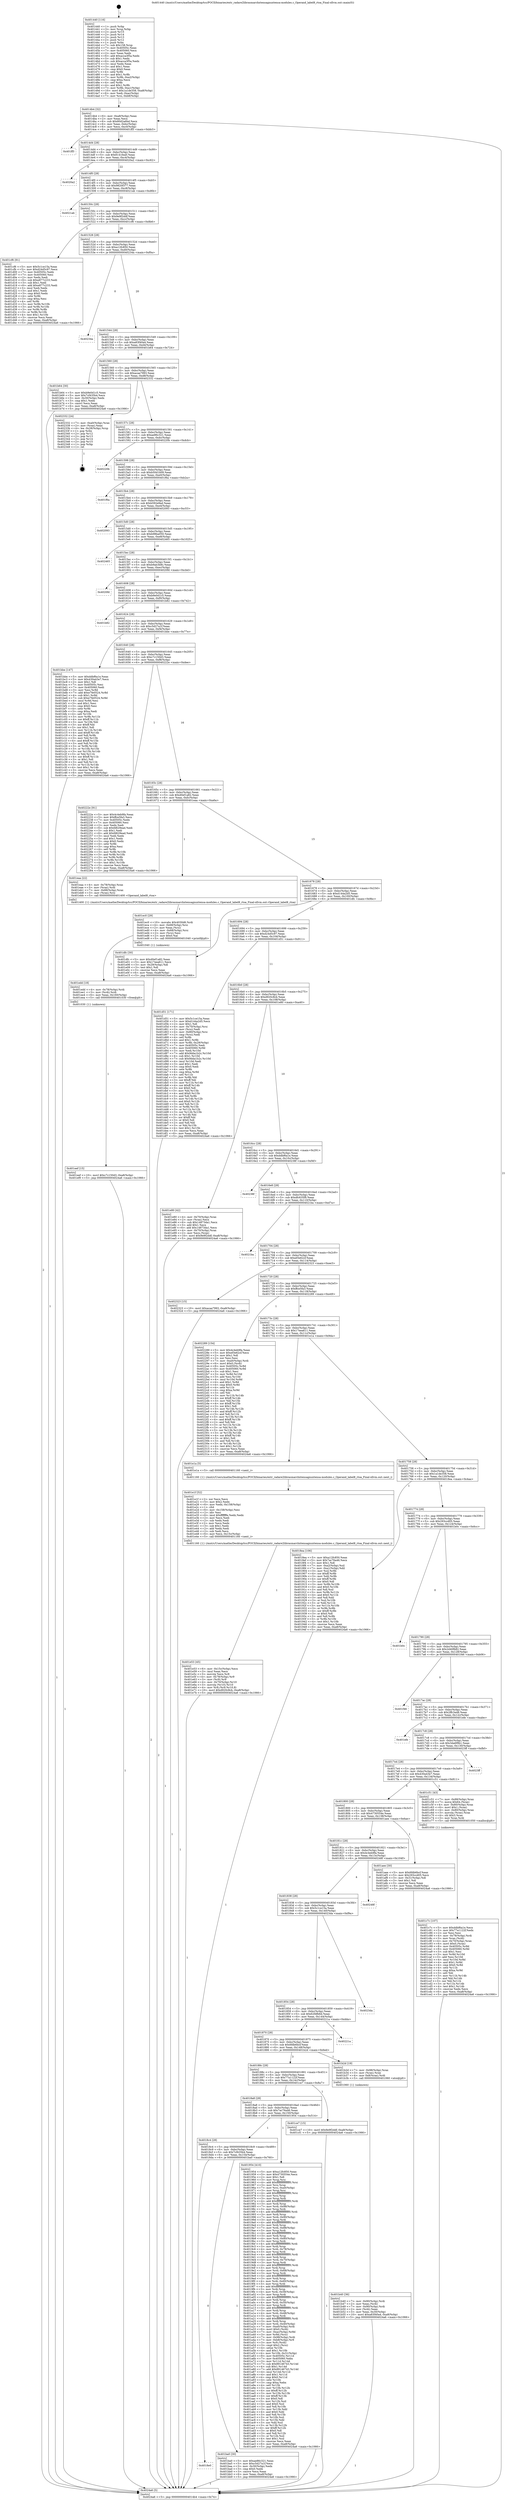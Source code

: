 digraph "0x401440" {
  label = "0x401440 (/mnt/c/Users/mathe/Desktop/tcc/POCII/binaries/extr_radare2librasmarchxtensagnuxtensa-modules.c_Operand_label8_rtoa_Final-ollvm.out::main(0))"
  labelloc = "t"
  node[shape=record]

  Entry [label="",width=0.3,height=0.3,shape=circle,fillcolor=black,style=filled]
  "0x4014b4" [label="{
     0x4014b4 [32]\l
     | [instrs]\l
     &nbsp;&nbsp;0x4014b4 \<+6\>: mov -0xa8(%rbp),%eax\l
     &nbsp;&nbsp;0x4014ba \<+2\>: mov %eax,%ecx\l
     &nbsp;&nbsp;0x4014bc \<+6\>: sub $0x80d2a6bd,%ecx\l
     &nbsp;&nbsp;0x4014c2 \<+6\>: mov %eax,-0xbc(%rbp)\l
     &nbsp;&nbsp;0x4014c8 \<+6\>: mov %ecx,-0xc0(%rbp)\l
     &nbsp;&nbsp;0x4014ce \<+6\>: je 0000000000401ff3 \<main+0xbb3\>\l
  }"]
  "0x401ff3" [label="{
     0x401ff3\l
  }", style=dashed]
  "0x4014d4" [label="{
     0x4014d4 [28]\l
     | [instrs]\l
     &nbsp;&nbsp;0x4014d4 \<+5\>: jmp 00000000004014d9 \<main+0x99\>\l
     &nbsp;&nbsp;0x4014d9 \<+6\>: mov -0xbc(%rbp),%eax\l
     &nbsp;&nbsp;0x4014df \<+5\>: sub $0x8141fea0,%eax\l
     &nbsp;&nbsp;0x4014e4 \<+6\>: mov %eax,-0xc4(%rbp)\l
     &nbsp;&nbsp;0x4014ea \<+6\>: je 00000000004020a2 \<main+0xc62\>\l
  }"]
  Exit [label="",width=0.3,height=0.3,shape=circle,fillcolor=black,style=filled,peripheries=2]
  "0x4020a2" [label="{
     0x4020a2\l
  }", style=dashed]
  "0x4014f0" [label="{
     0x4014f0 [28]\l
     | [instrs]\l
     &nbsp;&nbsp;0x4014f0 \<+5\>: jmp 00000000004014f5 \<main+0xb5\>\l
     &nbsp;&nbsp;0x4014f5 \<+6\>: mov -0xbc(%rbp),%eax\l
     &nbsp;&nbsp;0x4014fb \<+5\>: sub $0x9820f377,%eax\l
     &nbsp;&nbsp;0x401500 \<+6\>: mov %eax,-0xc8(%rbp)\l
     &nbsp;&nbsp;0x401506 \<+6\>: je 00000000004021ab \<main+0xd6b\>\l
  }"]
  "0x401eef" [label="{
     0x401eef [15]\l
     | [instrs]\l
     &nbsp;&nbsp;0x401eef \<+10\>: movl $0xc7c150d3,-0xa8(%rbp)\l
     &nbsp;&nbsp;0x401ef9 \<+5\>: jmp 00000000004024a6 \<main+0x1066\>\l
  }"]
  "0x4021ab" [label="{
     0x4021ab\l
  }", style=dashed]
  "0x40150c" [label="{
     0x40150c [28]\l
     | [instrs]\l
     &nbsp;&nbsp;0x40150c \<+5\>: jmp 0000000000401511 \<main+0xd1\>\l
     &nbsp;&nbsp;0x401511 \<+6\>: mov -0xbc(%rbp),%eax\l
     &nbsp;&nbsp;0x401517 \<+5\>: sub $0x9e9f2ddf,%eax\l
     &nbsp;&nbsp;0x40151c \<+6\>: mov %eax,-0xcc(%rbp)\l
     &nbsp;&nbsp;0x401522 \<+6\>: je 0000000000401cf6 \<main+0x8b6\>\l
  }"]
  "0x401edd" [label="{
     0x401edd [18]\l
     | [instrs]\l
     &nbsp;&nbsp;0x401edd \<+4\>: mov -0x78(%rbp),%rdi\l
     &nbsp;&nbsp;0x401ee1 \<+3\>: mov (%rdi),%rdi\l
     &nbsp;&nbsp;0x401ee4 \<+6\>: mov %eax,-0x160(%rbp)\l
     &nbsp;&nbsp;0x401eea \<+5\>: call 0000000000401030 \<free@plt\>\l
     | [calls]\l
     &nbsp;&nbsp;0x401030 \{1\} (unknown)\l
  }"]
  "0x401cf6" [label="{
     0x401cf6 [91]\l
     | [instrs]\l
     &nbsp;&nbsp;0x401cf6 \<+5\>: mov $0x5c1ce15a,%eax\l
     &nbsp;&nbsp;0x401cfb \<+5\>: mov $0xd24d5c97,%ecx\l
     &nbsp;&nbsp;0x401d00 \<+7\>: mov 0x40505c,%edx\l
     &nbsp;&nbsp;0x401d07 \<+7\>: mov 0x405060,%esi\l
     &nbsp;&nbsp;0x401d0e \<+2\>: mov %edx,%edi\l
     &nbsp;&nbsp;0x401d10 \<+6\>: sub $0xe877c233,%edi\l
     &nbsp;&nbsp;0x401d16 \<+3\>: sub $0x1,%edi\l
     &nbsp;&nbsp;0x401d19 \<+6\>: add $0xe877c233,%edi\l
     &nbsp;&nbsp;0x401d1f \<+3\>: imul %edi,%edx\l
     &nbsp;&nbsp;0x401d22 \<+3\>: and $0x1,%edx\l
     &nbsp;&nbsp;0x401d25 \<+3\>: cmp $0x0,%edx\l
     &nbsp;&nbsp;0x401d28 \<+4\>: sete %r8b\l
     &nbsp;&nbsp;0x401d2c \<+3\>: cmp $0xa,%esi\l
     &nbsp;&nbsp;0x401d2f \<+4\>: setl %r9b\l
     &nbsp;&nbsp;0x401d33 \<+3\>: mov %r8b,%r10b\l
     &nbsp;&nbsp;0x401d36 \<+3\>: and %r9b,%r10b\l
     &nbsp;&nbsp;0x401d39 \<+3\>: xor %r9b,%r8b\l
     &nbsp;&nbsp;0x401d3c \<+3\>: or %r8b,%r10b\l
     &nbsp;&nbsp;0x401d3f \<+4\>: test $0x1,%r10b\l
     &nbsp;&nbsp;0x401d43 \<+3\>: cmovne %ecx,%eax\l
     &nbsp;&nbsp;0x401d46 \<+6\>: mov %eax,-0xa8(%rbp)\l
     &nbsp;&nbsp;0x401d4c \<+5\>: jmp 00000000004024a6 \<main+0x1066\>\l
  }"]
  "0x401528" [label="{
     0x401528 [28]\l
     | [instrs]\l
     &nbsp;&nbsp;0x401528 \<+5\>: jmp 000000000040152d \<main+0xed\>\l
     &nbsp;&nbsp;0x40152d \<+6\>: mov -0xbc(%rbp),%eax\l
     &nbsp;&nbsp;0x401533 \<+5\>: sub $0xa12fc850,%eax\l
     &nbsp;&nbsp;0x401538 \<+6\>: mov %eax,-0xd0(%rbp)\l
     &nbsp;&nbsp;0x40153e \<+6\>: je 000000000040234a \<main+0xf0a\>\l
  }"]
  "0x401ec0" [label="{
     0x401ec0 [29]\l
     | [instrs]\l
     &nbsp;&nbsp;0x401ec0 \<+10\>: movabs $0x4030d6,%rdi\l
     &nbsp;&nbsp;0x401eca \<+4\>: mov -0x68(%rbp),%rsi\l
     &nbsp;&nbsp;0x401ece \<+2\>: mov %eax,(%rsi)\l
     &nbsp;&nbsp;0x401ed0 \<+4\>: mov -0x68(%rbp),%rsi\l
     &nbsp;&nbsp;0x401ed4 \<+2\>: mov (%rsi),%esi\l
     &nbsp;&nbsp;0x401ed6 \<+2\>: mov $0x0,%al\l
     &nbsp;&nbsp;0x401ed8 \<+5\>: call 0000000000401040 \<printf@plt\>\l
     | [calls]\l
     &nbsp;&nbsp;0x401040 \{1\} (unknown)\l
  }"]
  "0x40234a" [label="{
     0x40234a\l
  }", style=dashed]
  "0x401544" [label="{
     0x401544 [28]\l
     | [instrs]\l
     &nbsp;&nbsp;0x401544 \<+5\>: jmp 0000000000401549 \<main+0x109\>\l
     &nbsp;&nbsp;0x401549 \<+6\>: mov -0xbc(%rbp),%eax\l
     &nbsp;&nbsp;0x40154f \<+5\>: sub $0xa83f40a4,%eax\l
     &nbsp;&nbsp;0x401554 \<+6\>: mov %eax,-0xd4(%rbp)\l
     &nbsp;&nbsp;0x40155a \<+6\>: je 0000000000401b64 \<main+0x724\>\l
  }"]
  "0x401e53" [label="{
     0x401e53 [45]\l
     | [instrs]\l
     &nbsp;&nbsp;0x401e53 \<+6\>: mov -0x15c(%rbp),%ecx\l
     &nbsp;&nbsp;0x401e59 \<+3\>: imul %eax,%ecx\l
     &nbsp;&nbsp;0x401e5c \<+3\>: movslq %ecx,%r8\l
     &nbsp;&nbsp;0x401e5f \<+4\>: mov -0x78(%rbp),%r9\l
     &nbsp;&nbsp;0x401e63 \<+3\>: mov (%r9),%r9\l
     &nbsp;&nbsp;0x401e66 \<+4\>: mov -0x70(%rbp),%r10\l
     &nbsp;&nbsp;0x401e6a \<+3\>: movslq (%r10),%r10\l
     &nbsp;&nbsp;0x401e6d \<+4\>: mov %r8,(%r9,%r10,8)\l
     &nbsp;&nbsp;0x401e71 \<+10\>: movl $0xd920c8cb,-0xa8(%rbp)\l
     &nbsp;&nbsp;0x401e7b \<+5\>: jmp 00000000004024a6 \<main+0x1066\>\l
  }"]
  "0x401b64" [label="{
     0x401b64 [30]\l
     | [instrs]\l
     &nbsp;&nbsp;0x401b64 \<+5\>: mov $0xb9e0d1c5,%eax\l
     &nbsp;&nbsp;0x401b69 \<+5\>: mov $0x7cf435b4,%ecx\l
     &nbsp;&nbsp;0x401b6e \<+3\>: mov -0x30(%rbp),%edx\l
     &nbsp;&nbsp;0x401b71 \<+3\>: cmp $0x1,%edx\l
     &nbsp;&nbsp;0x401b74 \<+3\>: cmovl %ecx,%eax\l
     &nbsp;&nbsp;0x401b77 \<+6\>: mov %eax,-0xa8(%rbp)\l
     &nbsp;&nbsp;0x401b7d \<+5\>: jmp 00000000004024a6 \<main+0x1066\>\l
  }"]
  "0x401560" [label="{
     0x401560 [28]\l
     | [instrs]\l
     &nbsp;&nbsp;0x401560 \<+5\>: jmp 0000000000401565 \<main+0x125\>\l
     &nbsp;&nbsp;0x401565 \<+6\>: mov -0xbc(%rbp),%eax\l
     &nbsp;&nbsp;0x40156b \<+5\>: sub $0xacaa7993,%eax\l
     &nbsp;&nbsp;0x401570 \<+6\>: mov %eax,-0xd8(%rbp)\l
     &nbsp;&nbsp;0x401576 \<+6\>: je 0000000000402332 \<main+0xef2\>\l
  }"]
  "0x401e1f" [label="{
     0x401e1f [52]\l
     | [instrs]\l
     &nbsp;&nbsp;0x401e1f \<+2\>: xor %ecx,%ecx\l
     &nbsp;&nbsp;0x401e21 \<+5\>: mov $0x2,%edx\l
     &nbsp;&nbsp;0x401e26 \<+6\>: mov %edx,-0x158(%rbp)\l
     &nbsp;&nbsp;0x401e2c \<+1\>: cltd\l
     &nbsp;&nbsp;0x401e2d \<+6\>: mov -0x158(%rbp),%esi\l
     &nbsp;&nbsp;0x401e33 \<+2\>: idiv %esi\l
     &nbsp;&nbsp;0x401e35 \<+6\>: imul $0xfffffffe,%edx,%edx\l
     &nbsp;&nbsp;0x401e3b \<+2\>: mov %ecx,%edi\l
     &nbsp;&nbsp;0x401e3d \<+2\>: sub %edx,%edi\l
     &nbsp;&nbsp;0x401e3f \<+2\>: mov %ecx,%edx\l
     &nbsp;&nbsp;0x401e41 \<+3\>: sub $0x1,%edx\l
     &nbsp;&nbsp;0x401e44 \<+2\>: add %edx,%edi\l
     &nbsp;&nbsp;0x401e46 \<+2\>: sub %edi,%ecx\l
     &nbsp;&nbsp;0x401e48 \<+6\>: mov %ecx,-0x15c(%rbp)\l
     &nbsp;&nbsp;0x401e4e \<+5\>: call 0000000000401160 \<next_i\>\l
     | [calls]\l
     &nbsp;&nbsp;0x401160 \{1\} (/mnt/c/Users/mathe/Desktop/tcc/POCII/binaries/extr_radare2librasmarchxtensagnuxtensa-modules.c_Operand_label8_rtoa_Final-ollvm.out::next_i)\l
  }"]
  "0x402332" [label="{
     0x402332 [24]\l
     | [instrs]\l
     &nbsp;&nbsp;0x402332 \<+7\>: mov -0xa0(%rbp),%rax\l
     &nbsp;&nbsp;0x402339 \<+2\>: mov (%rax),%eax\l
     &nbsp;&nbsp;0x40233b \<+4\>: lea -0x28(%rbp),%rsp\l
     &nbsp;&nbsp;0x40233f \<+1\>: pop %rbx\l
     &nbsp;&nbsp;0x402340 \<+2\>: pop %r12\l
     &nbsp;&nbsp;0x402342 \<+2\>: pop %r13\l
     &nbsp;&nbsp;0x402344 \<+2\>: pop %r14\l
     &nbsp;&nbsp;0x402346 \<+2\>: pop %r15\l
     &nbsp;&nbsp;0x402348 \<+1\>: pop %rbp\l
     &nbsp;&nbsp;0x402349 \<+1\>: ret\l
  }"]
  "0x40157c" [label="{
     0x40157c [28]\l
     | [instrs]\l
     &nbsp;&nbsp;0x40157c \<+5\>: jmp 0000000000401581 \<main+0x141\>\l
     &nbsp;&nbsp;0x401581 \<+6\>: mov -0xbc(%rbp),%eax\l
     &nbsp;&nbsp;0x401587 \<+5\>: sub $0xae86c321,%eax\l
     &nbsp;&nbsp;0x40158c \<+6\>: mov %eax,-0xdc(%rbp)\l
     &nbsp;&nbsp;0x401592 \<+6\>: je 000000000040220b \<main+0xdcb\>\l
  }"]
  "0x401c7c" [label="{
     0x401c7c [107]\l
     | [instrs]\l
     &nbsp;&nbsp;0x401c7c \<+5\>: mov $0xddbf6a1e,%ecx\l
     &nbsp;&nbsp;0x401c81 \<+5\>: mov $0x77a1122f,%edx\l
     &nbsp;&nbsp;0x401c86 \<+2\>: xor %esi,%esi\l
     &nbsp;&nbsp;0x401c88 \<+4\>: mov -0x78(%rbp),%rdi\l
     &nbsp;&nbsp;0x401c8c \<+3\>: mov %rax,(%rdi)\l
     &nbsp;&nbsp;0x401c8f \<+4\>: mov -0x70(%rbp),%rax\l
     &nbsp;&nbsp;0x401c93 \<+6\>: movl $0x0,(%rax)\l
     &nbsp;&nbsp;0x401c99 \<+8\>: mov 0x40505c,%r8d\l
     &nbsp;&nbsp;0x401ca1 \<+8\>: mov 0x405060,%r9d\l
     &nbsp;&nbsp;0x401ca9 \<+3\>: sub $0x1,%esi\l
     &nbsp;&nbsp;0x401cac \<+3\>: mov %r8d,%r10d\l
     &nbsp;&nbsp;0x401caf \<+3\>: add %esi,%r10d\l
     &nbsp;&nbsp;0x401cb2 \<+4\>: imul %r10d,%r8d\l
     &nbsp;&nbsp;0x401cb6 \<+4\>: and $0x1,%r8d\l
     &nbsp;&nbsp;0x401cba \<+4\>: cmp $0x0,%r8d\l
     &nbsp;&nbsp;0x401cbe \<+4\>: sete %r11b\l
     &nbsp;&nbsp;0x401cc2 \<+4\>: cmp $0xa,%r9d\l
     &nbsp;&nbsp;0x401cc6 \<+3\>: setl %bl\l
     &nbsp;&nbsp;0x401cc9 \<+3\>: mov %r11b,%r14b\l
     &nbsp;&nbsp;0x401ccc \<+3\>: and %bl,%r14b\l
     &nbsp;&nbsp;0x401ccf \<+3\>: xor %bl,%r11b\l
     &nbsp;&nbsp;0x401cd2 \<+3\>: or %r11b,%r14b\l
     &nbsp;&nbsp;0x401cd5 \<+4\>: test $0x1,%r14b\l
     &nbsp;&nbsp;0x401cd9 \<+3\>: cmovne %edx,%ecx\l
     &nbsp;&nbsp;0x401cdc \<+6\>: mov %ecx,-0xa8(%rbp)\l
     &nbsp;&nbsp;0x401ce2 \<+5\>: jmp 00000000004024a6 \<main+0x1066\>\l
  }"]
  "0x40220b" [label="{
     0x40220b\l
  }", style=dashed]
  "0x401598" [label="{
     0x401598 [28]\l
     | [instrs]\l
     &nbsp;&nbsp;0x401598 \<+5\>: jmp 000000000040159d \<main+0x15d\>\l
     &nbsp;&nbsp;0x40159d \<+6\>: mov -0xbc(%rbp),%eax\l
     &nbsp;&nbsp;0x4015a3 \<+5\>: sub $0xb50d1b09,%eax\l
     &nbsp;&nbsp;0x4015a8 \<+6\>: mov %eax,-0xe0(%rbp)\l
     &nbsp;&nbsp;0x4015ae \<+6\>: je 0000000000401f6a \<main+0xb2a\>\l
  }"]
  "0x4018e0" [label="{
     0x4018e0\l
  }", style=dashed]
  "0x401f6a" [label="{
     0x401f6a\l
  }", style=dashed]
  "0x4015b4" [label="{
     0x4015b4 [28]\l
     | [instrs]\l
     &nbsp;&nbsp;0x4015b4 \<+5\>: jmp 00000000004015b9 \<main+0x179\>\l
     &nbsp;&nbsp;0x4015b9 \<+6\>: mov -0xbc(%rbp),%eax\l
     &nbsp;&nbsp;0x4015bf \<+5\>: sub $0xb592e9ad,%eax\l
     &nbsp;&nbsp;0x4015c4 \<+6\>: mov %eax,-0xe4(%rbp)\l
     &nbsp;&nbsp;0x4015ca \<+6\>: je 0000000000402093 \<main+0xc53\>\l
  }"]
  "0x401ba0" [label="{
     0x401ba0 [30]\l
     | [instrs]\l
     &nbsp;&nbsp;0x401ba0 \<+5\>: mov $0xae86c321,%eax\l
     &nbsp;&nbsp;0x401ba5 \<+5\>: mov $0xc5d27a1f,%ecx\l
     &nbsp;&nbsp;0x401baa \<+3\>: mov -0x30(%rbp),%edx\l
     &nbsp;&nbsp;0x401bad \<+3\>: cmp $0x0,%edx\l
     &nbsp;&nbsp;0x401bb0 \<+3\>: cmove %ecx,%eax\l
     &nbsp;&nbsp;0x401bb3 \<+6\>: mov %eax,-0xa8(%rbp)\l
     &nbsp;&nbsp;0x401bb9 \<+5\>: jmp 00000000004024a6 \<main+0x1066\>\l
  }"]
  "0x402093" [label="{
     0x402093\l
  }", style=dashed]
  "0x4015d0" [label="{
     0x4015d0 [28]\l
     | [instrs]\l
     &nbsp;&nbsp;0x4015d0 \<+5\>: jmp 00000000004015d5 \<main+0x195\>\l
     &nbsp;&nbsp;0x4015d5 \<+6\>: mov -0xbc(%rbp),%eax\l
     &nbsp;&nbsp;0x4015db \<+5\>: sub $0xb98ba050,%eax\l
     &nbsp;&nbsp;0x4015e0 \<+6\>: mov %eax,-0xe8(%rbp)\l
     &nbsp;&nbsp;0x4015e6 \<+6\>: je 0000000000402465 \<main+0x1025\>\l
  }"]
  "0x401b40" [label="{
     0x401b40 [36]\l
     | [instrs]\l
     &nbsp;&nbsp;0x401b40 \<+7\>: mov -0x90(%rbp),%rdi\l
     &nbsp;&nbsp;0x401b47 \<+2\>: mov %eax,(%rdi)\l
     &nbsp;&nbsp;0x401b49 \<+7\>: mov -0x90(%rbp),%rdi\l
     &nbsp;&nbsp;0x401b50 \<+2\>: mov (%rdi),%eax\l
     &nbsp;&nbsp;0x401b52 \<+3\>: mov %eax,-0x30(%rbp)\l
     &nbsp;&nbsp;0x401b55 \<+10\>: movl $0xa83f40a4,-0xa8(%rbp)\l
     &nbsp;&nbsp;0x401b5f \<+5\>: jmp 00000000004024a6 \<main+0x1066\>\l
  }"]
  "0x402465" [label="{
     0x402465\l
  }", style=dashed]
  "0x4015ec" [label="{
     0x4015ec [28]\l
     | [instrs]\l
     &nbsp;&nbsp;0x4015ec \<+5\>: jmp 00000000004015f1 \<main+0x1b1\>\l
     &nbsp;&nbsp;0x4015f1 \<+6\>: mov -0xbc(%rbp),%eax\l
     &nbsp;&nbsp;0x4015f7 \<+5\>: sub $0xb9ab3b8c,%eax\l
     &nbsp;&nbsp;0x4015fc \<+6\>: mov %eax,-0xec(%rbp)\l
     &nbsp;&nbsp;0x401602 \<+6\>: je 00000000004020fd \<main+0xcbd\>\l
  }"]
  "0x4018c4" [label="{
     0x4018c4 [28]\l
     | [instrs]\l
     &nbsp;&nbsp;0x4018c4 \<+5\>: jmp 00000000004018c9 \<main+0x489\>\l
     &nbsp;&nbsp;0x4018c9 \<+6\>: mov -0xbc(%rbp),%eax\l
     &nbsp;&nbsp;0x4018cf \<+5\>: sub $0x7cf435b4,%eax\l
     &nbsp;&nbsp;0x4018d4 \<+6\>: mov %eax,-0x154(%rbp)\l
     &nbsp;&nbsp;0x4018da \<+6\>: je 0000000000401ba0 \<main+0x760\>\l
  }"]
  "0x4020fd" [label="{
     0x4020fd\l
  }", style=dashed]
  "0x401608" [label="{
     0x401608 [28]\l
     | [instrs]\l
     &nbsp;&nbsp;0x401608 \<+5\>: jmp 000000000040160d \<main+0x1cd\>\l
     &nbsp;&nbsp;0x40160d \<+6\>: mov -0xbc(%rbp),%eax\l
     &nbsp;&nbsp;0x401613 \<+5\>: sub $0xb9e0d1c5,%eax\l
     &nbsp;&nbsp;0x401618 \<+6\>: mov %eax,-0xf0(%rbp)\l
     &nbsp;&nbsp;0x40161e \<+6\>: je 0000000000401b82 \<main+0x742\>\l
  }"]
  "0x401954" [label="{
     0x401954 [410]\l
     | [instrs]\l
     &nbsp;&nbsp;0x401954 \<+5\>: mov $0xa12fc850,%eax\l
     &nbsp;&nbsp;0x401959 \<+5\>: mov $0x4730554e,%ecx\l
     &nbsp;&nbsp;0x40195e \<+2\>: mov $0x1,%dl\l
     &nbsp;&nbsp;0x401960 \<+3\>: mov %rsp,%rsi\l
     &nbsp;&nbsp;0x401963 \<+4\>: add $0xfffffffffffffff0,%rsi\l
     &nbsp;&nbsp;0x401967 \<+3\>: mov %rsi,%rsp\l
     &nbsp;&nbsp;0x40196a \<+7\>: mov %rsi,-0xa0(%rbp)\l
     &nbsp;&nbsp;0x401971 \<+3\>: mov %rsp,%rsi\l
     &nbsp;&nbsp;0x401974 \<+4\>: add $0xfffffffffffffff0,%rsi\l
     &nbsp;&nbsp;0x401978 \<+3\>: mov %rsi,%rsp\l
     &nbsp;&nbsp;0x40197b \<+3\>: mov %rsp,%rdi\l
     &nbsp;&nbsp;0x40197e \<+4\>: add $0xfffffffffffffff0,%rdi\l
     &nbsp;&nbsp;0x401982 \<+3\>: mov %rdi,%rsp\l
     &nbsp;&nbsp;0x401985 \<+7\>: mov %rdi,-0x98(%rbp)\l
     &nbsp;&nbsp;0x40198c \<+3\>: mov %rsp,%rdi\l
     &nbsp;&nbsp;0x40198f \<+4\>: add $0xfffffffffffffff0,%rdi\l
     &nbsp;&nbsp;0x401993 \<+3\>: mov %rdi,%rsp\l
     &nbsp;&nbsp;0x401996 \<+7\>: mov %rdi,-0x90(%rbp)\l
     &nbsp;&nbsp;0x40199d \<+3\>: mov %rsp,%rdi\l
     &nbsp;&nbsp;0x4019a0 \<+4\>: add $0xfffffffffffffff0,%rdi\l
     &nbsp;&nbsp;0x4019a4 \<+3\>: mov %rdi,%rsp\l
     &nbsp;&nbsp;0x4019a7 \<+7\>: mov %rdi,-0x88(%rbp)\l
     &nbsp;&nbsp;0x4019ae \<+3\>: mov %rsp,%rdi\l
     &nbsp;&nbsp;0x4019b1 \<+4\>: add $0xfffffffffffffff0,%rdi\l
     &nbsp;&nbsp;0x4019b5 \<+3\>: mov %rdi,%rsp\l
     &nbsp;&nbsp;0x4019b8 \<+4\>: mov %rdi,-0x80(%rbp)\l
     &nbsp;&nbsp;0x4019bc \<+3\>: mov %rsp,%rdi\l
     &nbsp;&nbsp;0x4019bf \<+4\>: add $0xfffffffffffffff0,%rdi\l
     &nbsp;&nbsp;0x4019c3 \<+3\>: mov %rdi,%rsp\l
     &nbsp;&nbsp;0x4019c6 \<+4\>: mov %rdi,-0x78(%rbp)\l
     &nbsp;&nbsp;0x4019ca \<+3\>: mov %rsp,%rdi\l
     &nbsp;&nbsp;0x4019cd \<+4\>: add $0xfffffffffffffff0,%rdi\l
     &nbsp;&nbsp;0x4019d1 \<+3\>: mov %rdi,%rsp\l
     &nbsp;&nbsp;0x4019d4 \<+4\>: mov %rdi,-0x70(%rbp)\l
     &nbsp;&nbsp;0x4019d8 \<+3\>: mov %rsp,%rdi\l
     &nbsp;&nbsp;0x4019db \<+4\>: add $0xfffffffffffffff0,%rdi\l
     &nbsp;&nbsp;0x4019df \<+3\>: mov %rdi,%rsp\l
     &nbsp;&nbsp;0x4019e2 \<+4\>: mov %rdi,-0x68(%rbp)\l
     &nbsp;&nbsp;0x4019e6 \<+3\>: mov %rsp,%rdi\l
     &nbsp;&nbsp;0x4019e9 \<+4\>: add $0xfffffffffffffff0,%rdi\l
     &nbsp;&nbsp;0x4019ed \<+3\>: mov %rdi,%rsp\l
     &nbsp;&nbsp;0x4019f0 \<+4\>: mov %rdi,-0x60(%rbp)\l
     &nbsp;&nbsp;0x4019f4 \<+3\>: mov %rsp,%rdi\l
     &nbsp;&nbsp;0x4019f7 \<+4\>: add $0xfffffffffffffff0,%rdi\l
     &nbsp;&nbsp;0x4019fb \<+3\>: mov %rdi,%rsp\l
     &nbsp;&nbsp;0x4019fe \<+4\>: mov %rdi,-0x58(%rbp)\l
     &nbsp;&nbsp;0x401a02 \<+3\>: mov %rsp,%rdi\l
     &nbsp;&nbsp;0x401a05 \<+4\>: add $0xfffffffffffffff0,%rdi\l
     &nbsp;&nbsp;0x401a09 \<+3\>: mov %rdi,%rsp\l
     &nbsp;&nbsp;0x401a0c \<+4\>: mov %rdi,-0x50(%rbp)\l
     &nbsp;&nbsp;0x401a10 \<+3\>: mov %rsp,%rdi\l
     &nbsp;&nbsp;0x401a13 \<+4\>: add $0xfffffffffffffff0,%rdi\l
     &nbsp;&nbsp;0x401a17 \<+3\>: mov %rdi,%rsp\l
     &nbsp;&nbsp;0x401a1a \<+4\>: mov %rdi,-0x48(%rbp)\l
     &nbsp;&nbsp;0x401a1e \<+3\>: mov %rsp,%rdi\l
     &nbsp;&nbsp;0x401a21 \<+4\>: add $0xfffffffffffffff0,%rdi\l
     &nbsp;&nbsp;0x401a25 \<+3\>: mov %rdi,%rsp\l
     &nbsp;&nbsp;0x401a28 \<+4\>: mov %rdi,-0x40(%rbp)\l
     &nbsp;&nbsp;0x401a2c \<+7\>: mov -0xa0(%rbp),%rdi\l
     &nbsp;&nbsp;0x401a33 \<+6\>: movl $0x0,(%rdi)\l
     &nbsp;&nbsp;0x401a39 \<+7\>: mov -0xac(%rbp),%r8d\l
     &nbsp;&nbsp;0x401a40 \<+3\>: mov %r8d,(%rsi)\l
     &nbsp;&nbsp;0x401a43 \<+7\>: mov -0x98(%rbp),%rdi\l
     &nbsp;&nbsp;0x401a4a \<+7\>: mov -0xb8(%rbp),%r9\l
     &nbsp;&nbsp;0x401a51 \<+3\>: mov %r9,(%rdi)\l
     &nbsp;&nbsp;0x401a54 \<+3\>: cmpl $0x2,(%rsi)\l
     &nbsp;&nbsp;0x401a57 \<+4\>: setne %r10b\l
     &nbsp;&nbsp;0x401a5b \<+4\>: and $0x1,%r10b\l
     &nbsp;&nbsp;0x401a5f \<+4\>: mov %r10b,-0x31(%rbp)\l
     &nbsp;&nbsp;0x401a63 \<+8\>: mov 0x40505c,%r11d\l
     &nbsp;&nbsp;0x401a6b \<+7\>: mov 0x405060,%ebx\l
     &nbsp;&nbsp;0x401a72 \<+3\>: mov %r11d,%r14d\l
     &nbsp;&nbsp;0x401a75 \<+7\>: sub $0x89146743,%r14d\l
     &nbsp;&nbsp;0x401a7c \<+4\>: sub $0x1,%r14d\l
     &nbsp;&nbsp;0x401a80 \<+7\>: add $0x89146743,%r14d\l
     &nbsp;&nbsp;0x401a87 \<+4\>: imul %r14d,%r11d\l
     &nbsp;&nbsp;0x401a8b \<+4\>: and $0x1,%r11d\l
     &nbsp;&nbsp;0x401a8f \<+4\>: cmp $0x0,%r11d\l
     &nbsp;&nbsp;0x401a93 \<+4\>: sete %r10b\l
     &nbsp;&nbsp;0x401a97 \<+3\>: cmp $0xa,%ebx\l
     &nbsp;&nbsp;0x401a9a \<+4\>: setl %r15b\l
     &nbsp;&nbsp;0x401a9e \<+3\>: mov %r10b,%r12b\l
     &nbsp;&nbsp;0x401aa1 \<+4\>: xor $0xff,%r12b\l
     &nbsp;&nbsp;0x401aa5 \<+3\>: mov %r15b,%r13b\l
     &nbsp;&nbsp;0x401aa8 \<+4\>: xor $0xff,%r13b\l
     &nbsp;&nbsp;0x401aac \<+3\>: xor $0x0,%dl\l
     &nbsp;&nbsp;0x401aaf \<+3\>: mov %r12b,%sil\l
     &nbsp;&nbsp;0x401ab2 \<+4\>: and $0x0,%sil\l
     &nbsp;&nbsp;0x401ab6 \<+3\>: and %dl,%r10b\l
     &nbsp;&nbsp;0x401ab9 \<+3\>: mov %r13b,%dil\l
     &nbsp;&nbsp;0x401abc \<+4\>: and $0x0,%dil\l
     &nbsp;&nbsp;0x401ac0 \<+3\>: and %dl,%r15b\l
     &nbsp;&nbsp;0x401ac3 \<+3\>: or %r10b,%sil\l
     &nbsp;&nbsp;0x401ac6 \<+3\>: or %r15b,%dil\l
     &nbsp;&nbsp;0x401ac9 \<+3\>: xor %dil,%sil\l
     &nbsp;&nbsp;0x401acc \<+3\>: or %r13b,%r12b\l
     &nbsp;&nbsp;0x401acf \<+4\>: xor $0xff,%r12b\l
     &nbsp;&nbsp;0x401ad3 \<+3\>: or $0x0,%dl\l
     &nbsp;&nbsp;0x401ad6 \<+3\>: and %dl,%r12b\l
     &nbsp;&nbsp;0x401ad9 \<+3\>: or %r12b,%sil\l
     &nbsp;&nbsp;0x401adc \<+4\>: test $0x1,%sil\l
     &nbsp;&nbsp;0x401ae0 \<+3\>: cmovne %ecx,%eax\l
     &nbsp;&nbsp;0x401ae3 \<+6\>: mov %eax,-0xa8(%rbp)\l
     &nbsp;&nbsp;0x401ae9 \<+5\>: jmp 00000000004024a6 \<main+0x1066\>\l
  }"]
  "0x401b82" [label="{
     0x401b82\l
  }", style=dashed]
  "0x401624" [label="{
     0x401624 [28]\l
     | [instrs]\l
     &nbsp;&nbsp;0x401624 \<+5\>: jmp 0000000000401629 \<main+0x1e9\>\l
     &nbsp;&nbsp;0x401629 \<+6\>: mov -0xbc(%rbp),%eax\l
     &nbsp;&nbsp;0x40162f \<+5\>: sub $0xc5d27a1f,%eax\l
     &nbsp;&nbsp;0x401634 \<+6\>: mov %eax,-0xf4(%rbp)\l
     &nbsp;&nbsp;0x40163a \<+6\>: je 0000000000401bbe \<main+0x77e\>\l
  }"]
  "0x4018a8" [label="{
     0x4018a8 [28]\l
     | [instrs]\l
     &nbsp;&nbsp;0x4018a8 \<+5\>: jmp 00000000004018ad \<main+0x46d\>\l
     &nbsp;&nbsp;0x4018ad \<+6\>: mov -0xbc(%rbp),%eax\l
     &nbsp;&nbsp;0x4018b3 \<+5\>: sub $0x7ac76a46,%eax\l
     &nbsp;&nbsp;0x4018b8 \<+6\>: mov %eax,-0x150(%rbp)\l
     &nbsp;&nbsp;0x4018be \<+6\>: je 0000000000401954 \<main+0x514\>\l
  }"]
  "0x401bbe" [label="{
     0x401bbe [147]\l
     | [instrs]\l
     &nbsp;&nbsp;0x401bbe \<+5\>: mov $0xddbf6a1e,%eax\l
     &nbsp;&nbsp;0x401bc3 \<+5\>: mov $0x430a43e7,%ecx\l
     &nbsp;&nbsp;0x401bc8 \<+2\>: mov $0x1,%dl\l
     &nbsp;&nbsp;0x401bca \<+7\>: mov 0x40505c,%esi\l
     &nbsp;&nbsp;0x401bd1 \<+7\>: mov 0x405060,%edi\l
     &nbsp;&nbsp;0x401bd8 \<+3\>: mov %esi,%r8d\l
     &nbsp;&nbsp;0x401bdb \<+7\>: add $0xe7fe0524,%r8d\l
     &nbsp;&nbsp;0x401be2 \<+4\>: sub $0x1,%r8d\l
     &nbsp;&nbsp;0x401be6 \<+7\>: sub $0xe7fe0524,%r8d\l
     &nbsp;&nbsp;0x401bed \<+4\>: imul %r8d,%esi\l
     &nbsp;&nbsp;0x401bf1 \<+3\>: and $0x1,%esi\l
     &nbsp;&nbsp;0x401bf4 \<+3\>: cmp $0x0,%esi\l
     &nbsp;&nbsp;0x401bf7 \<+4\>: sete %r9b\l
     &nbsp;&nbsp;0x401bfb \<+3\>: cmp $0xa,%edi\l
     &nbsp;&nbsp;0x401bfe \<+4\>: setl %r10b\l
     &nbsp;&nbsp;0x401c02 \<+3\>: mov %r9b,%r11b\l
     &nbsp;&nbsp;0x401c05 \<+4\>: xor $0xff,%r11b\l
     &nbsp;&nbsp;0x401c09 \<+3\>: mov %r10b,%bl\l
     &nbsp;&nbsp;0x401c0c \<+3\>: xor $0xff,%bl\l
     &nbsp;&nbsp;0x401c0f \<+3\>: xor $0x1,%dl\l
     &nbsp;&nbsp;0x401c12 \<+3\>: mov %r11b,%r14b\l
     &nbsp;&nbsp;0x401c15 \<+4\>: and $0xff,%r14b\l
     &nbsp;&nbsp;0x401c19 \<+3\>: and %dl,%r9b\l
     &nbsp;&nbsp;0x401c1c \<+3\>: mov %bl,%r15b\l
     &nbsp;&nbsp;0x401c1f \<+4\>: and $0xff,%r15b\l
     &nbsp;&nbsp;0x401c23 \<+3\>: and %dl,%r10b\l
     &nbsp;&nbsp;0x401c26 \<+3\>: or %r9b,%r14b\l
     &nbsp;&nbsp;0x401c29 \<+3\>: or %r10b,%r15b\l
     &nbsp;&nbsp;0x401c2c \<+3\>: xor %r15b,%r14b\l
     &nbsp;&nbsp;0x401c2f \<+3\>: or %bl,%r11b\l
     &nbsp;&nbsp;0x401c32 \<+4\>: xor $0xff,%r11b\l
     &nbsp;&nbsp;0x401c36 \<+3\>: or $0x1,%dl\l
     &nbsp;&nbsp;0x401c39 \<+3\>: and %dl,%r11b\l
     &nbsp;&nbsp;0x401c3c \<+3\>: or %r11b,%r14b\l
     &nbsp;&nbsp;0x401c3f \<+4\>: test $0x1,%r14b\l
     &nbsp;&nbsp;0x401c43 \<+3\>: cmovne %ecx,%eax\l
     &nbsp;&nbsp;0x401c46 \<+6\>: mov %eax,-0xa8(%rbp)\l
     &nbsp;&nbsp;0x401c4c \<+5\>: jmp 00000000004024a6 \<main+0x1066\>\l
  }"]
  "0x401640" [label="{
     0x401640 [28]\l
     | [instrs]\l
     &nbsp;&nbsp;0x401640 \<+5\>: jmp 0000000000401645 \<main+0x205\>\l
     &nbsp;&nbsp;0x401645 \<+6\>: mov -0xbc(%rbp),%eax\l
     &nbsp;&nbsp;0x40164b \<+5\>: sub $0xc7c150d3,%eax\l
     &nbsp;&nbsp;0x401650 \<+6\>: mov %eax,-0xf8(%rbp)\l
     &nbsp;&nbsp;0x401656 \<+6\>: je 000000000040222e \<main+0xdee\>\l
  }"]
  "0x401ce7" [label="{
     0x401ce7 [15]\l
     | [instrs]\l
     &nbsp;&nbsp;0x401ce7 \<+10\>: movl $0x9e9f2ddf,-0xa8(%rbp)\l
     &nbsp;&nbsp;0x401cf1 \<+5\>: jmp 00000000004024a6 \<main+0x1066\>\l
  }"]
  "0x40222e" [label="{
     0x40222e [91]\l
     | [instrs]\l
     &nbsp;&nbsp;0x40222e \<+5\>: mov $0x4c4eb9fa,%eax\l
     &nbsp;&nbsp;0x402233 \<+5\>: mov $0xffce5fa3,%ecx\l
     &nbsp;&nbsp;0x402238 \<+7\>: mov 0x40505c,%edx\l
     &nbsp;&nbsp;0x40223f \<+7\>: mov 0x405060,%esi\l
     &nbsp;&nbsp;0x402246 \<+2\>: mov %edx,%edi\l
     &nbsp;&nbsp;0x402248 \<+6\>: sub $0xfd629ead,%edi\l
     &nbsp;&nbsp;0x40224e \<+3\>: sub $0x1,%edi\l
     &nbsp;&nbsp;0x402251 \<+6\>: add $0xfd629ead,%edi\l
     &nbsp;&nbsp;0x402257 \<+3\>: imul %edi,%edx\l
     &nbsp;&nbsp;0x40225a \<+3\>: and $0x1,%edx\l
     &nbsp;&nbsp;0x40225d \<+3\>: cmp $0x0,%edx\l
     &nbsp;&nbsp;0x402260 \<+4\>: sete %r8b\l
     &nbsp;&nbsp;0x402264 \<+3\>: cmp $0xa,%esi\l
     &nbsp;&nbsp;0x402267 \<+4\>: setl %r9b\l
     &nbsp;&nbsp;0x40226b \<+3\>: mov %r8b,%r10b\l
     &nbsp;&nbsp;0x40226e \<+3\>: and %r9b,%r10b\l
     &nbsp;&nbsp;0x402271 \<+3\>: xor %r9b,%r8b\l
     &nbsp;&nbsp;0x402274 \<+3\>: or %r8b,%r10b\l
     &nbsp;&nbsp;0x402277 \<+4\>: test $0x1,%r10b\l
     &nbsp;&nbsp;0x40227b \<+3\>: cmovne %ecx,%eax\l
     &nbsp;&nbsp;0x40227e \<+6\>: mov %eax,-0xa8(%rbp)\l
     &nbsp;&nbsp;0x402284 \<+5\>: jmp 00000000004024a6 \<main+0x1066\>\l
  }"]
  "0x40165c" [label="{
     0x40165c [28]\l
     | [instrs]\l
     &nbsp;&nbsp;0x40165c \<+5\>: jmp 0000000000401661 \<main+0x221\>\l
     &nbsp;&nbsp;0x401661 \<+6\>: mov -0xbc(%rbp),%eax\l
     &nbsp;&nbsp;0x401667 \<+5\>: sub $0xd0ef1a82,%eax\l
     &nbsp;&nbsp;0x40166c \<+6\>: mov %eax,-0xfc(%rbp)\l
     &nbsp;&nbsp;0x401672 \<+6\>: je 0000000000401eaa \<main+0xa6a\>\l
  }"]
  "0x40188c" [label="{
     0x40188c [28]\l
     | [instrs]\l
     &nbsp;&nbsp;0x40188c \<+5\>: jmp 0000000000401891 \<main+0x451\>\l
     &nbsp;&nbsp;0x401891 \<+6\>: mov -0xbc(%rbp),%eax\l
     &nbsp;&nbsp;0x401897 \<+5\>: sub $0x77a1122f,%eax\l
     &nbsp;&nbsp;0x40189c \<+6\>: mov %eax,-0x14c(%rbp)\l
     &nbsp;&nbsp;0x4018a2 \<+6\>: je 0000000000401ce7 \<main+0x8a7\>\l
  }"]
  "0x401eaa" [label="{
     0x401eaa [22]\l
     | [instrs]\l
     &nbsp;&nbsp;0x401eaa \<+4\>: mov -0x78(%rbp),%rax\l
     &nbsp;&nbsp;0x401eae \<+3\>: mov (%rax),%rdi\l
     &nbsp;&nbsp;0x401eb1 \<+7\>: mov -0x88(%rbp),%rax\l
     &nbsp;&nbsp;0x401eb8 \<+3\>: mov (%rax),%rsi\l
     &nbsp;&nbsp;0x401ebb \<+5\>: call 0000000000401400 \<Operand_label8_rtoa\>\l
     | [calls]\l
     &nbsp;&nbsp;0x401400 \{1\} (/mnt/c/Users/mathe/Desktop/tcc/POCII/binaries/extr_radare2librasmarchxtensagnuxtensa-modules.c_Operand_label8_rtoa_Final-ollvm.out::Operand_label8_rtoa)\l
  }"]
  "0x401678" [label="{
     0x401678 [28]\l
     | [instrs]\l
     &nbsp;&nbsp;0x401678 \<+5\>: jmp 000000000040167d \<main+0x23d\>\l
     &nbsp;&nbsp;0x40167d \<+6\>: mov -0xbc(%rbp),%eax\l
     &nbsp;&nbsp;0x401683 \<+5\>: sub $0xd144a2d5,%eax\l
     &nbsp;&nbsp;0x401688 \<+6\>: mov %eax,-0x100(%rbp)\l
     &nbsp;&nbsp;0x40168e \<+6\>: je 0000000000401dfc \<main+0x9bc\>\l
  }"]
  "0x401b2d" [label="{
     0x401b2d [19]\l
     | [instrs]\l
     &nbsp;&nbsp;0x401b2d \<+7\>: mov -0x98(%rbp),%rax\l
     &nbsp;&nbsp;0x401b34 \<+3\>: mov (%rax),%rax\l
     &nbsp;&nbsp;0x401b37 \<+4\>: mov 0x8(%rax),%rdi\l
     &nbsp;&nbsp;0x401b3b \<+5\>: call 0000000000401060 \<atoi@plt\>\l
     | [calls]\l
     &nbsp;&nbsp;0x401060 \{1\} (unknown)\l
  }"]
  "0x401dfc" [label="{
     0x401dfc [30]\l
     | [instrs]\l
     &nbsp;&nbsp;0x401dfc \<+5\>: mov $0xd0ef1a82,%eax\l
     &nbsp;&nbsp;0x401e01 \<+5\>: mov $0x17eea611,%ecx\l
     &nbsp;&nbsp;0x401e06 \<+3\>: mov -0x29(%rbp),%dl\l
     &nbsp;&nbsp;0x401e09 \<+3\>: test $0x1,%dl\l
     &nbsp;&nbsp;0x401e0c \<+3\>: cmovne %ecx,%eax\l
     &nbsp;&nbsp;0x401e0f \<+6\>: mov %eax,-0xa8(%rbp)\l
     &nbsp;&nbsp;0x401e15 \<+5\>: jmp 00000000004024a6 \<main+0x1066\>\l
  }"]
  "0x401694" [label="{
     0x401694 [28]\l
     | [instrs]\l
     &nbsp;&nbsp;0x401694 \<+5\>: jmp 0000000000401699 \<main+0x259\>\l
     &nbsp;&nbsp;0x401699 \<+6\>: mov -0xbc(%rbp),%eax\l
     &nbsp;&nbsp;0x40169f \<+5\>: sub $0xd24d5c97,%eax\l
     &nbsp;&nbsp;0x4016a4 \<+6\>: mov %eax,-0x104(%rbp)\l
     &nbsp;&nbsp;0x4016aa \<+6\>: je 0000000000401d51 \<main+0x911\>\l
  }"]
  "0x401870" [label="{
     0x401870 [28]\l
     | [instrs]\l
     &nbsp;&nbsp;0x401870 \<+5\>: jmp 0000000000401875 \<main+0x435\>\l
     &nbsp;&nbsp;0x401875 \<+6\>: mov -0xbc(%rbp),%eax\l
     &nbsp;&nbsp;0x40187b \<+5\>: sub $0x6fdb6bcf,%eax\l
     &nbsp;&nbsp;0x401880 \<+6\>: mov %eax,-0x148(%rbp)\l
     &nbsp;&nbsp;0x401886 \<+6\>: je 0000000000401b2d \<main+0x6ed\>\l
  }"]
  "0x401d51" [label="{
     0x401d51 [171]\l
     | [instrs]\l
     &nbsp;&nbsp;0x401d51 \<+5\>: mov $0x5c1ce15a,%eax\l
     &nbsp;&nbsp;0x401d56 \<+5\>: mov $0xd144a2d5,%ecx\l
     &nbsp;&nbsp;0x401d5b \<+2\>: mov $0x1,%dl\l
     &nbsp;&nbsp;0x401d5d \<+4\>: mov -0x70(%rbp),%rsi\l
     &nbsp;&nbsp;0x401d61 \<+2\>: mov (%rsi),%edi\l
     &nbsp;&nbsp;0x401d63 \<+4\>: mov -0x80(%rbp),%rsi\l
     &nbsp;&nbsp;0x401d67 \<+2\>: cmp (%rsi),%edi\l
     &nbsp;&nbsp;0x401d69 \<+4\>: setl %r8b\l
     &nbsp;&nbsp;0x401d6d \<+4\>: and $0x1,%r8b\l
     &nbsp;&nbsp;0x401d71 \<+4\>: mov %r8b,-0x29(%rbp)\l
     &nbsp;&nbsp;0x401d75 \<+7\>: mov 0x40505c,%edi\l
     &nbsp;&nbsp;0x401d7c \<+8\>: mov 0x405060,%r9d\l
     &nbsp;&nbsp;0x401d84 \<+3\>: mov %edi,%r10d\l
     &nbsp;&nbsp;0x401d87 \<+7\>: add $0x9dda1b2c,%r10d\l
     &nbsp;&nbsp;0x401d8e \<+4\>: sub $0x1,%r10d\l
     &nbsp;&nbsp;0x401d92 \<+7\>: sub $0x9dda1b2c,%r10d\l
     &nbsp;&nbsp;0x401d99 \<+4\>: imul %r10d,%edi\l
     &nbsp;&nbsp;0x401d9d \<+3\>: and $0x1,%edi\l
     &nbsp;&nbsp;0x401da0 \<+3\>: cmp $0x0,%edi\l
     &nbsp;&nbsp;0x401da3 \<+4\>: sete %r8b\l
     &nbsp;&nbsp;0x401da7 \<+4\>: cmp $0xa,%r9d\l
     &nbsp;&nbsp;0x401dab \<+4\>: setl %r11b\l
     &nbsp;&nbsp;0x401daf \<+3\>: mov %r8b,%bl\l
     &nbsp;&nbsp;0x401db2 \<+3\>: xor $0xff,%bl\l
     &nbsp;&nbsp;0x401db5 \<+3\>: mov %r11b,%r14b\l
     &nbsp;&nbsp;0x401db8 \<+4\>: xor $0xff,%r14b\l
     &nbsp;&nbsp;0x401dbc \<+3\>: xor $0x0,%dl\l
     &nbsp;&nbsp;0x401dbf \<+3\>: mov %bl,%r15b\l
     &nbsp;&nbsp;0x401dc2 \<+4\>: and $0x0,%r15b\l
     &nbsp;&nbsp;0x401dc6 \<+3\>: and %dl,%r8b\l
     &nbsp;&nbsp;0x401dc9 \<+3\>: mov %r14b,%r12b\l
     &nbsp;&nbsp;0x401dcc \<+4\>: and $0x0,%r12b\l
     &nbsp;&nbsp;0x401dd0 \<+3\>: and %dl,%r11b\l
     &nbsp;&nbsp;0x401dd3 \<+3\>: or %r8b,%r15b\l
     &nbsp;&nbsp;0x401dd6 \<+3\>: or %r11b,%r12b\l
     &nbsp;&nbsp;0x401dd9 \<+3\>: xor %r12b,%r15b\l
     &nbsp;&nbsp;0x401ddc \<+3\>: or %r14b,%bl\l
     &nbsp;&nbsp;0x401ddf \<+3\>: xor $0xff,%bl\l
     &nbsp;&nbsp;0x401de2 \<+3\>: or $0x0,%dl\l
     &nbsp;&nbsp;0x401de5 \<+2\>: and %dl,%bl\l
     &nbsp;&nbsp;0x401de7 \<+3\>: or %bl,%r15b\l
     &nbsp;&nbsp;0x401dea \<+4\>: test $0x1,%r15b\l
     &nbsp;&nbsp;0x401dee \<+3\>: cmovne %ecx,%eax\l
     &nbsp;&nbsp;0x401df1 \<+6\>: mov %eax,-0xa8(%rbp)\l
     &nbsp;&nbsp;0x401df7 \<+5\>: jmp 00000000004024a6 \<main+0x1066\>\l
  }"]
  "0x4016b0" [label="{
     0x4016b0 [28]\l
     | [instrs]\l
     &nbsp;&nbsp;0x4016b0 \<+5\>: jmp 00000000004016b5 \<main+0x275\>\l
     &nbsp;&nbsp;0x4016b5 \<+6\>: mov -0xbc(%rbp),%eax\l
     &nbsp;&nbsp;0x4016bb \<+5\>: sub $0xd920c8cb,%eax\l
     &nbsp;&nbsp;0x4016c0 \<+6\>: mov %eax,-0x108(%rbp)\l
     &nbsp;&nbsp;0x4016c6 \<+6\>: je 0000000000401e80 \<main+0xa40\>\l
  }"]
  "0x40221a" [label="{
     0x40221a\l
  }", style=dashed]
  "0x401e80" [label="{
     0x401e80 [42]\l
     | [instrs]\l
     &nbsp;&nbsp;0x401e80 \<+4\>: mov -0x70(%rbp),%rax\l
     &nbsp;&nbsp;0x401e84 \<+2\>: mov (%rax),%ecx\l
     &nbsp;&nbsp;0x401e86 \<+6\>: sub $0x14873da1,%ecx\l
     &nbsp;&nbsp;0x401e8c \<+3\>: add $0x1,%ecx\l
     &nbsp;&nbsp;0x401e8f \<+6\>: add $0x14873da1,%ecx\l
     &nbsp;&nbsp;0x401e95 \<+4\>: mov -0x70(%rbp),%rax\l
     &nbsp;&nbsp;0x401e99 \<+2\>: mov %ecx,(%rax)\l
     &nbsp;&nbsp;0x401e9b \<+10\>: movl $0x9e9f2ddf,-0xa8(%rbp)\l
     &nbsp;&nbsp;0x401ea5 \<+5\>: jmp 00000000004024a6 \<main+0x1066\>\l
  }"]
  "0x4016cc" [label="{
     0x4016cc [28]\l
     | [instrs]\l
     &nbsp;&nbsp;0x4016cc \<+5\>: jmp 00000000004016d1 \<main+0x291\>\l
     &nbsp;&nbsp;0x4016d1 \<+6\>: mov -0xbc(%rbp),%eax\l
     &nbsp;&nbsp;0x4016d7 \<+5\>: sub $0xddbf6a1e,%eax\l
     &nbsp;&nbsp;0x4016dc \<+6\>: mov %eax,-0x10c(%rbp)\l
     &nbsp;&nbsp;0x4016e2 \<+6\>: je 000000000040238f \<main+0xf4f\>\l
  }"]
  "0x401854" [label="{
     0x401854 [28]\l
     | [instrs]\l
     &nbsp;&nbsp;0x401854 \<+5\>: jmp 0000000000401859 \<main+0x419\>\l
     &nbsp;&nbsp;0x401859 \<+6\>: mov -0xbc(%rbp),%eax\l
     &nbsp;&nbsp;0x40185f \<+5\>: sub $0x62fdfb6d,%eax\l
     &nbsp;&nbsp;0x401864 \<+6\>: mov %eax,-0x144(%rbp)\l
     &nbsp;&nbsp;0x40186a \<+6\>: je 000000000040221a \<main+0xdda\>\l
  }"]
  "0x40238f" [label="{
     0x40238f\l
  }", style=dashed]
  "0x4016e8" [label="{
     0x4016e8 [28]\l
     | [instrs]\l
     &nbsp;&nbsp;0x4016e8 \<+5\>: jmp 00000000004016ed \<main+0x2ad\>\l
     &nbsp;&nbsp;0x4016ed \<+6\>: mov -0xbc(%rbp),%eax\l
     &nbsp;&nbsp;0x4016f3 \<+5\>: sub $0xdfc635f9,%eax\l
     &nbsp;&nbsp;0x4016f8 \<+6\>: mov %eax,-0x110(%rbp)\l
     &nbsp;&nbsp;0x4016fe \<+6\>: je 00000000004021ba \<main+0xd7a\>\l
  }"]
  "0x4023da" [label="{
     0x4023da\l
  }", style=dashed]
  "0x4021ba" [label="{
     0x4021ba\l
  }", style=dashed]
  "0x401704" [label="{
     0x401704 [28]\l
     | [instrs]\l
     &nbsp;&nbsp;0x401704 \<+5\>: jmp 0000000000401709 \<main+0x2c9\>\l
     &nbsp;&nbsp;0x401709 \<+6\>: mov -0xbc(%rbp),%eax\l
     &nbsp;&nbsp;0x40170f \<+5\>: sub $0xef3e62cf,%eax\l
     &nbsp;&nbsp;0x401714 \<+6\>: mov %eax,-0x114(%rbp)\l
     &nbsp;&nbsp;0x40171a \<+6\>: je 0000000000402323 \<main+0xee3\>\l
  }"]
  "0x401838" [label="{
     0x401838 [28]\l
     | [instrs]\l
     &nbsp;&nbsp;0x401838 \<+5\>: jmp 000000000040183d \<main+0x3fd\>\l
     &nbsp;&nbsp;0x40183d \<+6\>: mov -0xbc(%rbp),%eax\l
     &nbsp;&nbsp;0x401843 \<+5\>: sub $0x5c1ce15a,%eax\l
     &nbsp;&nbsp;0x401848 \<+6\>: mov %eax,-0x140(%rbp)\l
     &nbsp;&nbsp;0x40184e \<+6\>: je 00000000004023da \<main+0xf9a\>\l
  }"]
  "0x402323" [label="{
     0x402323 [15]\l
     | [instrs]\l
     &nbsp;&nbsp;0x402323 \<+10\>: movl $0xacaa7993,-0xa8(%rbp)\l
     &nbsp;&nbsp;0x40232d \<+5\>: jmp 00000000004024a6 \<main+0x1066\>\l
  }"]
  "0x401720" [label="{
     0x401720 [28]\l
     | [instrs]\l
     &nbsp;&nbsp;0x401720 \<+5\>: jmp 0000000000401725 \<main+0x2e5\>\l
     &nbsp;&nbsp;0x401725 \<+6\>: mov -0xbc(%rbp),%eax\l
     &nbsp;&nbsp;0x40172b \<+5\>: sub $0xffce5fa3,%eax\l
     &nbsp;&nbsp;0x401730 \<+6\>: mov %eax,-0x118(%rbp)\l
     &nbsp;&nbsp;0x401736 \<+6\>: je 0000000000402289 \<main+0xe49\>\l
  }"]
  "0x40248f" [label="{
     0x40248f\l
  }", style=dashed]
  "0x402289" [label="{
     0x402289 [154]\l
     | [instrs]\l
     &nbsp;&nbsp;0x402289 \<+5\>: mov $0x4c4eb9fa,%eax\l
     &nbsp;&nbsp;0x40228e \<+5\>: mov $0xef3e62cf,%ecx\l
     &nbsp;&nbsp;0x402293 \<+2\>: mov $0x1,%dl\l
     &nbsp;&nbsp;0x402295 \<+2\>: xor %esi,%esi\l
     &nbsp;&nbsp;0x402297 \<+7\>: mov -0xa0(%rbp),%rdi\l
     &nbsp;&nbsp;0x40229e \<+6\>: movl $0x0,(%rdi)\l
     &nbsp;&nbsp;0x4022a4 \<+8\>: mov 0x40505c,%r8d\l
     &nbsp;&nbsp;0x4022ac \<+8\>: mov 0x405060,%r9d\l
     &nbsp;&nbsp;0x4022b4 \<+3\>: sub $0x1,%esi\l
     &nbsp;&nbsp;0x4022b7 \<+3\>: mov %r8d,%r10d\l
     &nbsp;&nbsp;0x4022ba \<+3\>: add %esi,%r10d\l
     &nbsp;&nbsp;0x4022bd \<+4\>: imul %r10d,%r8d\l
     &nbsp;&nbsp;0x4022c1 \<+4\>: and $0x1,%r8d\l
     &nbsp;&nbsp;0x4022c5 \<+4\>: cmp $0x0,%r8d\l
     &nbsp;&nbsp;0x4022c9 \<+4\>: sete %r11b\l
     &nbsp;&nbsp;0x4022cd \<+4\>: cmp $0xa,%r9d\l
     &nbsp;&nbsp;0x4022d1 \<+3\>: setl %bl\l
     &nbsp;&nbsp;0x4022d4 \<+3\>: mov %r11b,%r14b\l
     &nbsp;&nbsp;0x4022d7 \<+4\>: xor $0xff,%r14b\l
     &nbsp;&nbsp;0x4022db \<+3\>: mov %bl,%r15b\l
     &nbsp;&nbsp;0x4022de \<+4\>: xor $0xff,%r15b\l
     &nbsp;&nbsp;0x4022e2 \<+3\>: xor $0x1,%dl\l
     &nbsp;&nbsp;0x4022e5 \<+3\>: mov %r14b,%r12b\l
     &nbsp;&nbsp;0x4022e8 \<+4\>: and $0xff,%r12b\l
     &nbsp;&nbsp;0x4022ec \<+3\>: and %dl,%r11b\l
     &nbsp;&nbsp;0x4022ef \<+3\>: mov %r15b,%r13b\l
     &nbsp;&nbsp;0x4022f2 \<+4\>: and $0xff,%r13b\l
     &nbsp;&nbsp;0x4022f6 \<+2\>: and %dl,%bl\l
     &nbsp;&nbsp;0x4022f8 \<+3\>: or %r11b,%r12b\l
     &nbsp;&nbsp;0x4022fb \<+3\>: or %bl,%r13b\l
     &nbsp;&nbsp;0x4022fe \<+3\>: xor %r13b,%r12b\l
     &nbsp;&nbsp;0x402301 \<+3\>: or %r15b,%r14b\l
     &nbsp;&nbsp;0x402304 \<+4\>: xor $0xff,%r14b\l
     &nbsp;&nbsp;0x402308 \<+3\>: or $0x1,%dl\l
     &nbsp;&nbsp;0x40230b \<+3\>: and %dl,%r14b\l
     &nbsp;&nbsp;0x40230e \<+3\>: or %r14b,%r12b\l
     &nbsp;&nbsp;0x402311 \<+4\>: test $0x1,%r12b\l
     &nbsp;&nbsp;0x402315 \<+3\>: cmovne %ecx,%eax\l
     &nbsp;&nbsp;0x402318 \<+6\>: mov %eax,-0xa8(%rbp)\l
     &nbsp;&nbsp;0x40231e \<+5\>: jmp 00000000004024a6 \<main+0x1066\>\l
  }"]
  "0x40173c" [label="{
     0x40173c [28]\l
     | [instrs]\l
     &nbsp;&nbsp;0x40173c \<+5\>: jmp 0000000000401741 \<main+0x301\>\l
     &nbsp;&nbsp;0x401741 \<+6\>: mov -0xbc(%rbp),%eax\l
     &nbsp;&nbsp;0x401747 \<+5\>: sub $0x17eea611,%eax\l
     &nbsp;&nbsp;0x40174c \<+6\>: mov %eax,-0x11c(%rbp)\l
     &nbsp;&nbsp;0x401752 \<+6\>: je 0000000000401e1a \<main+0x9da\>\l
  }"]
  "0x40181c" [label="{
     0x40181c [28]\l
     | [instrs]\l
     &nbsp;&nbsp;0x40181c \<+5\>: jmp 0000000000401821 \<main+0x3e1\>\l
     &nbsp;&nbsp;0x401821 \<+6\>: mov -0xbc(%rbp),%eax\l
     &nbsp;&nbsp;0x401827 \<+5\>: sub $0x4c4eb9fa,%eax\l
     &nbsp;&nbsp;0x40182c \<+6\>: mov %eax,-0x13c(%rbp)\l
     &nbsp;&nbsp;0x401832 \<+6\>: je 000000000040248f \<main+0x104f\>\l
  }"]
  "0x401e1a" [label="{
     0x401e1a [5]\l
     | [instrs]\l
     &nbsp;&nbsp;0x401e1a \<+5\>: call 0000000000401160 \<next_i\>\l
     | [calls]\l
     &nbsp;&nbsp;0x401160 \{1\} (/mnt/c/Users/mathe/Desktop/tcc/POCII/binaries/extr_radare2librasmarchxtensagnuxtensa-modules.c_Operand_label8_rtoa_Final-ollvm.out::next_i)\l
  }"]
  "0x401758" [label="{
     0x401758 [28]\l
     | [instrs]\l
     &nbsp;&nbsp;0x401758 \<+5\>: jmp 000000000040175d \<main+0x31d\>\l
     &nbsp;&nbsp;0x40175d \<+6\>: mov -0xbc(%rbp),%eax\l
     &nbsp;&nbsp;0x401763 \<+5\>: sub $0x1a1de358,%eax\l
     &nbsp;&nbsp;0x401768 \<+6\>: mov %eax,-0x120(%rbp)\l
     &nbsp;&nbsp;0x40176e \<+6\>: je 00000000004018ea \<main+0x4aa\>\l
  }"]
  "0x401aee" [label="{
     0x401aee [30]\l
     | [instrs]\l
     &nbsp;&nbsp;0x401aee \<+5\>: mov $0x6fdb6bcf,%eax\l
     &nbsp;&nbsp;0x401af3 \<+5\>: mov $0x293ccd05,%ecx\l
     &nbsp;&nbsp;0x401af8 \<+3\>: mov -0x31(%rbp),%dl\l
     &nbsp;&nbsp;0x401afb \<+3\>: test $0x1,%dl\l
     &nbsp;&nbsp;0x401afe \<+3\>: cmovne %ecx,%eax\l
     &nbsp;&nbsp;0x401b01 \<+6\>: mov %eax,-0xa8(%rbp)\l
     &nbsp;&nbsp;0x401b07 \<+5\>: jmp 00000000004024a6 \<main+0x1066\>\l
  }"]
  "0x4018ea" [label="{
     0x4018ea [106]\l
     | [instrs]\l
     &nbsp;&nbsp;0x4018ea \<+5\>: mov $0xa12fc850,%eax\l
     &nbsp;&nbsp;0x4018ef \<+5\>: mov $0x7ac76a46,%ecx\l
     &nbsp;&nbsp;0x4018f4 \<+2\>: mov $0x1,%dl\l
     &nbsp;&nbsp;0x4018f6 \<+7\>: mov -0xa2(%rbp),%sil\l
     &nbsp;&nbsp;0x4018fd \<+7\>: mov -0xa1(%rbp),%dil\l
     &nbsp;&nbsp;0x401904 \<+3\>: mov %sil,%r8b\l
     &nbsp;&nbsp;0x401907 \<+4\>: xor $0xff,%r8b\l
     &nbsp;&nbsp;0x40190b \<+3\>: mov %dil,%r9b\l
     &nbsp;&nbsp;0x40190e \<+4\>: xor $0xff,%r9b\l
     &nbsp;&nbsp;0x401912 \<+3\>: xor $0x0,%dl\l
     &nbsp;&nbsp;0x401915 \<+3\>: mov %r8b,%r10b\l
     &nbsp;&nbsp;0x401918 \<+4\>: and $0x0,%r10b\l
     &nbsp;&nbsp;0x40191c \<+3\>: and %dl,%sil\l
     &nbsp;&nbsp;0x40191f \<+3\>: mov %r9b,%r11b\l
     &nbsp;&nbsp;0x401922 \<+4\>: and $0x0,%r11b\l
     &nbsp;&nbsp;0x401926 \<+3\>: and %dl,%dil\l
     &nbsp;&nbsp;0x401929 \<+3\>: or %sil,%r10b\l
     &nbsp;&nbsp;0x40192c \<+3\>: or %dil,%r11b\l
     &nbsp;&nbsp;0x40192f \<+3\>: xor %r11b,%r10b\l
     &nbsp;&nbsp;0x401932 \<+3\>: or %r9b,%r8b\l
     &nbsp;&nbsp;0x401935 \<+4\>: xor $0xff,%r8b\l
     &nbsp;&nbsp;0x401939 \<+3\>: or $0x0,%dl\l
     &nbsp;&nbsp;0x40193c \<+3\>: and %dl,%r8b\l
     &nbsp;&nbsp;0x40193f \<+3\>: or %r8b,%r10b\l
     &nbsp;&nbsp;0x401942 \<+4\>: test $0x1,%r10b\l
     &nbsp;&nbsp;0x401946 \<+3\>: cmovne %ecx,%eax\l
     &nbsp;&nbsp;0x401949 \<+6\>: mov %eax,-0xa8(%rbp)\l
     &nbsp;&nbsp;0x40194f \<+5\>: jmp 00000000004024a6 \<main+0x1066\>\l
  }"]
  "0x401774" [label="{
     0x401774 [28]\l
     | [instrs]\l
     &nbsp;&nbsp;0x401774 \<+5\>: jmp 0000000000401779 \<main+0x339\>\l
     &nbsp;&nbsp;0x401779 \<+6\>: mov -0xbc(%rbp),%eax\l
     &nbsp;&nbsp;0x40177f \<+5\>: sub $0x293ccd05,%eax\l
     &nbsp;&nbsp;0x401784 \<+6\>: mov %eax,-0x124(%rbp)\l
     &nbsp;&nbsp;0x40178a \<+6\>: je 0000000000401b0c \<main+0x6cc\>\l
  }"]
  "0x4024a6" [label="{
     0x4024a6 [5]\l
     | [instrs]\l
     &nbsp;&nbsp;0x4024a6 \<+5\>: jmp 00000000004014b4 \<main+0x74\>\l
  }"]
  "0x401440" [label="{
     0x401440 [116]\l
     | [instrs]\l
     &nbsp;&nbsp;0x401440 \<+1\>: push %rbp\l
     &nbsp;&nbsp;0x401441 \<+3\>: mov %rsp,%rbp\l
     &nbsp;&nbsp;0x401444 \<+2\>: push %r15\l
     &nbsp;&nbsp;0x401446 \<+2\>: push %r14\l
     &nbsp;&nbsp;0x401448 \<+2\>: push %r13\l
     &nbsp;&nbsp;0x40144a \<+2\>: push %r12\l
     &nbsp;&nbsp;0x40144c \<+1\>: push %rbx\l
     &nbsp;&nbsp;0x40144d \<+7\>: sub $0x158,%rsp\l
     &nbsp;&nbsp;0x401454 \<+7\>: mov 0x40505c,%eax\l
     &nbsp;&nbsp;0x40145b \<+7\>: mov 0x405060,%ecx\l
     &nbsp;&nbsp;0x401462 \<+2\>: mov %eax,%edx\l
     &nbsp;&nbsp;0x401464 \<+6\>: add $0xacca3f5a,%edx\l
     &nbsp;&nbsp;0x40146a \<+3\>: sub $0x1,%edx\l
     &nbsp;&nbsp;0x40146d \<+6\>: sub $0xacca3f5a,%edx\l
     &nbsp;&nbsp;0x401473 \<+3\>: imul %edx,%eax\l
     &nbsp;&nbsp;0x401476 \<+3\>: and $0x1,%eax\l
     &nbsp;&nbsp;0x401479 \<+3\>: cmp $0x0,%eax\l
     &nbsp;&nbsp;0x40147c \<+4\>: sete %r8b\l
     &nbsp;&nbsp;0x401480 \<+4\>: and $0x1,%r8b\l
     &nbsp;&nbsp;0x401484 \<+7\>: mov %r8b,-0xa2(%rbp)\l
     &nbsp;&nbsp;0x40148b \<+3\>: cmp $0xa,%ecx\l
     &nbsp;&nbsp;0x40148e \<+4\>: setl %r8b\l
     &nbsp;&nbsp;0x401492 \<+4\>: and $0x1,%r8b\l
     &nbsp;&nbsp;0x401496 \<+7\>: mov %r8b,-0xa1(%rbp)\l
     &nbsp;&nbsp;0x40149d \<+10\>: movl $0x1a1de358,-0xa8(%rbp)\l
     &nbsp;&nbsp;0x4014a7 \<+6\>: mov %edi,-0xac(%rbp)\l
     &nbsp;&nbsp;0x4014ad \<+7\>: mov %rsi,-0xb8(%rbp)\l
  }"]
  "0x401800" [label="{
     0x401800 [28]\l
     | [instrs]\l
     &nbsp;&nbsp;0x401800 \<+5\>: jmp 0000000000401805 \<main+0x3c5\>\l
     &nbsp;&nbsp;0x401805 \<+6\>: mov -0xbc(%rbp),%eax\l
     &nbsp;&nbsp;0x40180b \<+5\>: sub $0x4730554e,%eax\l
     &nbsp;&nbsp;0x401810 \<+6\>: mov %eax,-0x138(%rbp)\l
     &nbsp;&nbsp;0x401816 \<+6\>: je 0000000000401aee \<main+0x6ae\>\l
  }"]
  "0x401b0c" [label="{
     0x401b0c\l
  }", style=dashed]
  "0x401790" [label="{
     0x401790 [28]\l
     | [instrs]\l
     &nbsp;&nbsp;0x401790 \<+5\>: jmp 0000000000401795 \<main+0x355\>\l
     &nbsp;&nbsp;0x401795 \<+6\>: mov -0xbc(%rbp),%eax\l
     &nbsp;&nbsp;0x40179b \<+5\>: sub $0x2d40fb82,%eax\l
     &nbsp;&nbsp;0x4017a0 \<+6\>: mov %eax,-0x128(%rbp)\l
     &nbsp;&nbsp;0x4017a6 \<+6\>: je 0000000000401f46 \<main+0xb06\>\l
  }"]
  "0x401c51" [label="{
     0x401c51 [43]\l
     | [instrs]\l
     &nbsp;&nbsp;0x401c51 \<+7\>: mov -0x88(%rbp),%rax\l
     &nbsp;&nbsp;0x401c58 \<+7\>: movq $0x64,(%rax)\l
     &nbsp;&nbsp;0x401c5f \<+4\>: mov -0x80(%rbp),%rax\l
     &nbsp;&nbsp;0x401c63 \<+6\>: movl $0x1,(%rax)\l
     &nbsp;&nbsp;0x401c69 \<+4\>: mov -0x80(%rbp),%rax\l
     &nbsp;&nbsp;0x401c6d \<+3\>: movslq (%rax),%rax\l
     &nbsp;&nbsp;0x401c70 \<+4\>: shl $0x3,%rax\l
     &nbsp;&nbsp;0x401c74 \<+3\>: mov %rax,%rdi\l
     &nbsp;&nbsp;0x401c77 \<+5\>: call 0000000000401050 \<malloc@plt\>\l
     | [calls]\l
     &nbsp;&nbsp;0x401050 \{1\} (unknown)\l
  }"]
  "0x401f46" [label="{
     0x401f46\l
  }", style=dashed]
  "0x4017ac" [label="{
     0x4017ac [28]\l
     | [instrs]\l
     &nbsp;&nbsp;0x4017ac \<+5\>: jmp 00000000004017b1 \<main+0x371\>\l
     &nbsp;&nbsp;0x4017b1 \<+6\>: mov -0xbc(%rbp),%eax\l
     &nbsp;&nbsp;0x4017b7 \<+5\>: sub $0x2ffc3a48,%eax\l
     &nbsp;&nbsp;0x4017bc \<+6\>: mov %eax,-0x12c(%rbp)\l
     &nbsp;&nbsp;0x4017c2 \<+6\>: je 0000000000401efe \<main+0xabe\>\l
  }"]
  "0x4017e4" [label="{
     0x4017e4 [28]\l
     | [instrs]\l
     &nbsp;&nbsp;0x4017e4 \<+5\>: jmp 00000000004017e9 \<main+0x3a9\>\l
     &nbsp;&nbsp;0x4017e9 \<+6\>: mov -0xbc(%rbp),%eax\l
     &nbsp;&nbsp;0x4017ef \<+5\>: sub $0x430a43e7,%eax\l
     &nbsp;&nbsp;0x4017f4 \<+6\>: mov %eax,-0x134(%rbp)\l
     &nbsp;&nbsp;0x4017fa \<+6\>: je 0000000000401c51 \<main+0x811\>\l
  }"]
  "0x401efe" [label="{
     0x401efe\l
  }", style=dashed]
  "0x4017c8" [label="{
     0x4017c8 [28]\l
     | [instrs]\l
     &nbsp;&nbsp;0x4017c8 \<+5\>: jmp 00000000004017cd \<main+0x38d\>\l
     &nbsp;&nbsp;0x4017cd \<+6\>: mov -0xbc(%rbp),%eax\l
     &nbsp;&nbsp;0x4017d3 \<+5\>: sub $0x3da6f9b1,%eax\l
     &nbsp;&nbsp;0x4017d8 \<+6\>: mov %eax,-0x130(%rbp)\l
     &nbsp;&nbsp;0x4017de \<+6\>: je 00000000004023ff \<main+0xfbf\>\l
  }"]
  "0x4023ff" [label="{
     0x4023ff\l
  }", style=dashed]
  Entry -> "0x401440" [label=" 1"]
  "0x4014b4" -> "0x401ff3" [label=" 0"]
  "0x4014b4" -> "0x4014d4" [label=" 22"]
  "0x402332" -> Exit [label=" 1"]
  "0x4014d4" -> "0x4020a2" [label=" 0"]
  "0x4014d4" -> "0x4014f0" [label=" 22"]
  "0x402323" -> "0x4024a6" [label=" 1"]
  "0x4014f0" -> "0x4021ab" [label=" 0"]
  "0x4014f0" -> "0x40150c" [label=" 22"]
  "0x402289" -> "0x4024a6" [label=" 1"]
  "0x40150c" -> "0x401cf6" [label=" 2"]
  "0x40150c" -> "0x401528" [label=" 20"]
  "0x40222e" -> "0x4024a6" [label=" 1"]
  "0x401528" -> "0x40234a" [label=" 0"]
  "0x401528" -> "0x401544" [label=" 20"]
  "0x401eef" -> "0x4024a6" [label=" 1"]
  "0x401544" -> "0x401b64" [label=" 1"]
  "0x401544" -> "0x401560" [label=" 19"]
  "0x401edd" -> "0x401eef" [label=" 1"]
  "0x401560" -> "0x402332" [label=" 1"]
  "0x401560" -> "0x40157c" [label=" 18"]
  "0x401ec0" -> "0x401edd" [label=" 1"]
  "0x40157c" -> "0x40220b" [label=" 0"]
  "0x40157c" -> "0x401598" [label=" 18"]
  "0x401eaa" -> "0x401ec0" [label=" 1"]
  "0x401598" -> "0x401f6a" [label=" 0"]
  "0x401598" -> "0x4015b4" [label=" 18"]
  "0x401e80" -> "0x4024a6" [label=" 1"]
  "0x4015b4" -> "0x402093" [label=" 0"]
  "0x4015b4" -> "0x4015d0" [label=" 18"]
  "0x401e53" -> "0x4024a6" [label=" 1"]
  "0x4015d0" -> "0x402465" [label=" 0"]
  "0x4015d0" -> "0x4015ec" [label=" 18"]
  "0x401e1a" -> "0x401e1f" [label=" 1"]
  "0x4015ec" -> "0x4020fd" [label=" 0"]
  "0x4015ec" -> "0x401608" [label=" 18"]
  "0x401d51" -> "0x4024a6" [label=" 2"]
  "0x401608" -> "0x401b82" [label=" 0"]
  "0x401608" -> "0x401624" [label=" 18"]
  "0x401cf6" -> "0x4024a6" [label=" 2"]
  "0x401624" -> "0x401bbe" [label=" 1"]
  "0x401624" -> "0x401640" [label=" 17"]
  "0x401c7c" -> "0x4024a6" [label=" 1"]
  "0x401640" -> "0x40222e" [label=" 1"]
  "0x401640" -> "0x40165c" [label=" 16"]
  "0x401c51" -> "0x401c7c" [label=" 1"]
  "0x40165c" -> "0x401eaa" [label=" 1"]
  "0x40165c" -> "0x401678" [label=" 15"]
  "0x401ba0" -> "0x4024a6" [label=" 1"]
  "0x401678" -> "0x401dfc" [label=" 2"]
  "0x401678" -> "0x401694" [label=" 13"]
  "0x4018c4" -> "0x4018e0" [label=" 0"]
  "0x401694" -> "0x401d51" [label=" 2"]
  "0x401694" -> "0x4016b0" [label=" 11"]
  "0x401e1f" -> "0x401e53" [label=" 1"]
  "0x4016b0" -> "0x401e80" [label=" 1"]
  "0x4016b0" -> "0x4016cc" [label=" 10"]
  "0x401b64" -> "0x4024a6" [label=" 1"]
  "0x4016cc" -> "0x40238f" [label=" 0"]
  "0x4016cc" -> "0x4016e8" [label=" 10"]
  "0x401b2d" -> "0x401b40" [label=" 1"]
  "0x4016e8" -> "0x4021ba" [label=" 0"]
  "0x4016e8" -> "0x401704" [label=" 10"]
  "0x401aee" -> "0x4024a6" [label=" 1"]
  "0x401704" -> "0x402323" [label=" 1"]
  "0x401704" -> "0x401720" [label=" 9"]
  "0x401dfc" -> "0x4024a6" [label=" 2"]
  "0x401720" -> "0x402289" [label=" 1"]
  "0x401720" -> "0x40173c" [label=" 8"]
  "0x4018a8" -> "0x4018c4" [label=" 1"]
  "0x40173c" -> "0x401e1a" [label=" 1"]
  "0x40173c" -> "0x401758" [label=" 7"]
  "0x401ce7" -> "0x4024a6" [label=" 1"]
  "0x401758" -> "0x4018ea" [label=" 1"]
  "0x401758" -> "0x401774" [label=" 6"]
  "0x4018ea" -> "0x4024a6" [label=" 1"]
  "0x401440" -> "0x4014b4" [label=" 1"]
  "0x4024a6" -> "0x4014b4" [label=" 21"]
  "0x40188c" -> "0x4018a8" [label=" 2"]
  "0x401774" -> "0x401b0c" [label=" 0"]
  "0x401774" -> "0x401790" [label=" 6"]
  "0x401bbe" -> "0x4024a6" [label=" 1"]
  "0x401790" -> "0x401f46" [label=" 0"]
  "0x401790" -> "0x4017ac" [label=" 6"]
  "0x401870" -> "0x40188c" [label=" 3"]
  "0x4017ac" -> "0x401efe" [label=" 0"]
  "0x4017ac" -> "0x4017c8" [label=" 6"]
  "0x4018c4" -> "0x401ba0" [label=" 1"]
  "0x4017c8" -> "0x4023ff" [label=" 0"]
  "0x4017c8" -> "0x4017e4" [label=" 6"]
  "0x401870" -> "0x401b2d" [label=" 1"]
  "0x4017e4" -> "0x401c51" [label=" 1"]
  "0x4017e4" -> "0x401800" [label=" 5"]
  "0x40188c" -> "0x401ce7" [label=" 1"]
  "0x401800" -> "0x401aee" [label=" 1"]
  "0x401800" -> "0x40181c" [label=" 4"]
  "0x4018a8" -> "0x401954" [label=" 1"]
  "0x40181c" -> "0x40248f" [label=" 0"]
  "0x40181c" -> "0x401838" [label=" 4"]
  "0x401954" -> "0x4024a6" [label=" 1"]
  "0x401838" -> "0x4023da" [label=" 0"]
  "0x401838" -> "0x401854" [label=" 4"]
  "0x401b40" -> "0x4024a6" [label=" 1"]
  "0x401854" -> "0x40221a" [label=" 0"]
  "0x401854" -> "0x401870" [label=" 4"]
}
